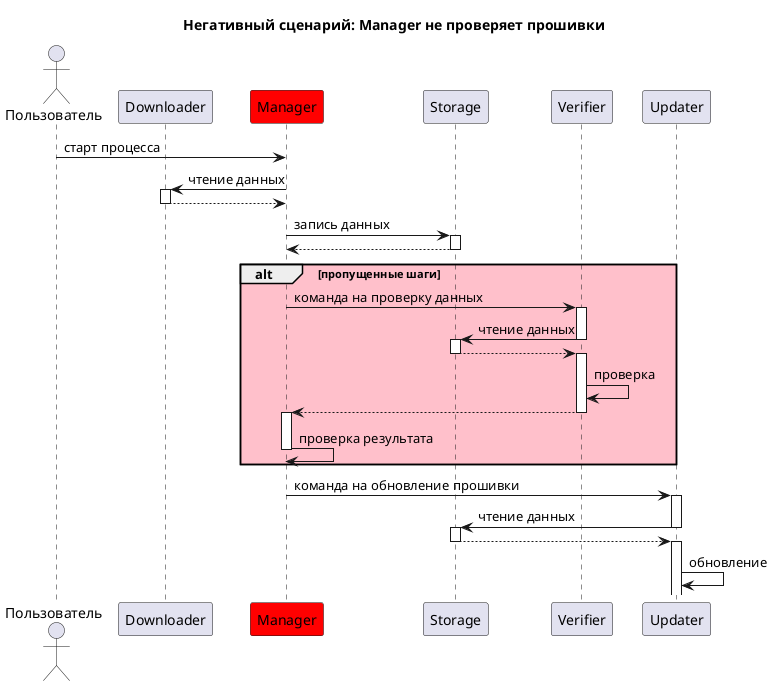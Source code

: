 @startuml "Hacked-manager1"
title Негативный сценарий: Manager не проверяет прошивки

actor "Пользователь" as u
participant Downloader
participant Manager #red
participant Storage
participant Verifier
participant Updater



u -> Manager: старт процесса
Manager -> Downloader++: чтение данных
Downloader --> Manager--
Manager -> Storage++: запись данных
Storage --> Manager--

alt #pink пропущенные шаги
    Manager -> Verifier++: команда на проверку данных
    Verifier -> Storage--: чтение данных
    activate Storage
    Storage --> Verifier--
    activate Verifier
    Verifier -> Verifier: проверка    
    Verifier --> Manager--
    activate Manager
    Manager -> Manager--: проверка результата    
end

Manager -> Updater--: команда на обновление прошивки
activate Updater
Updater -> Storage: чтение данных
deactivate Updater
activate Storage
Storage --> Updater
deactivate Storage
activate Updater
Updater -> Updater: обновление


@enduml